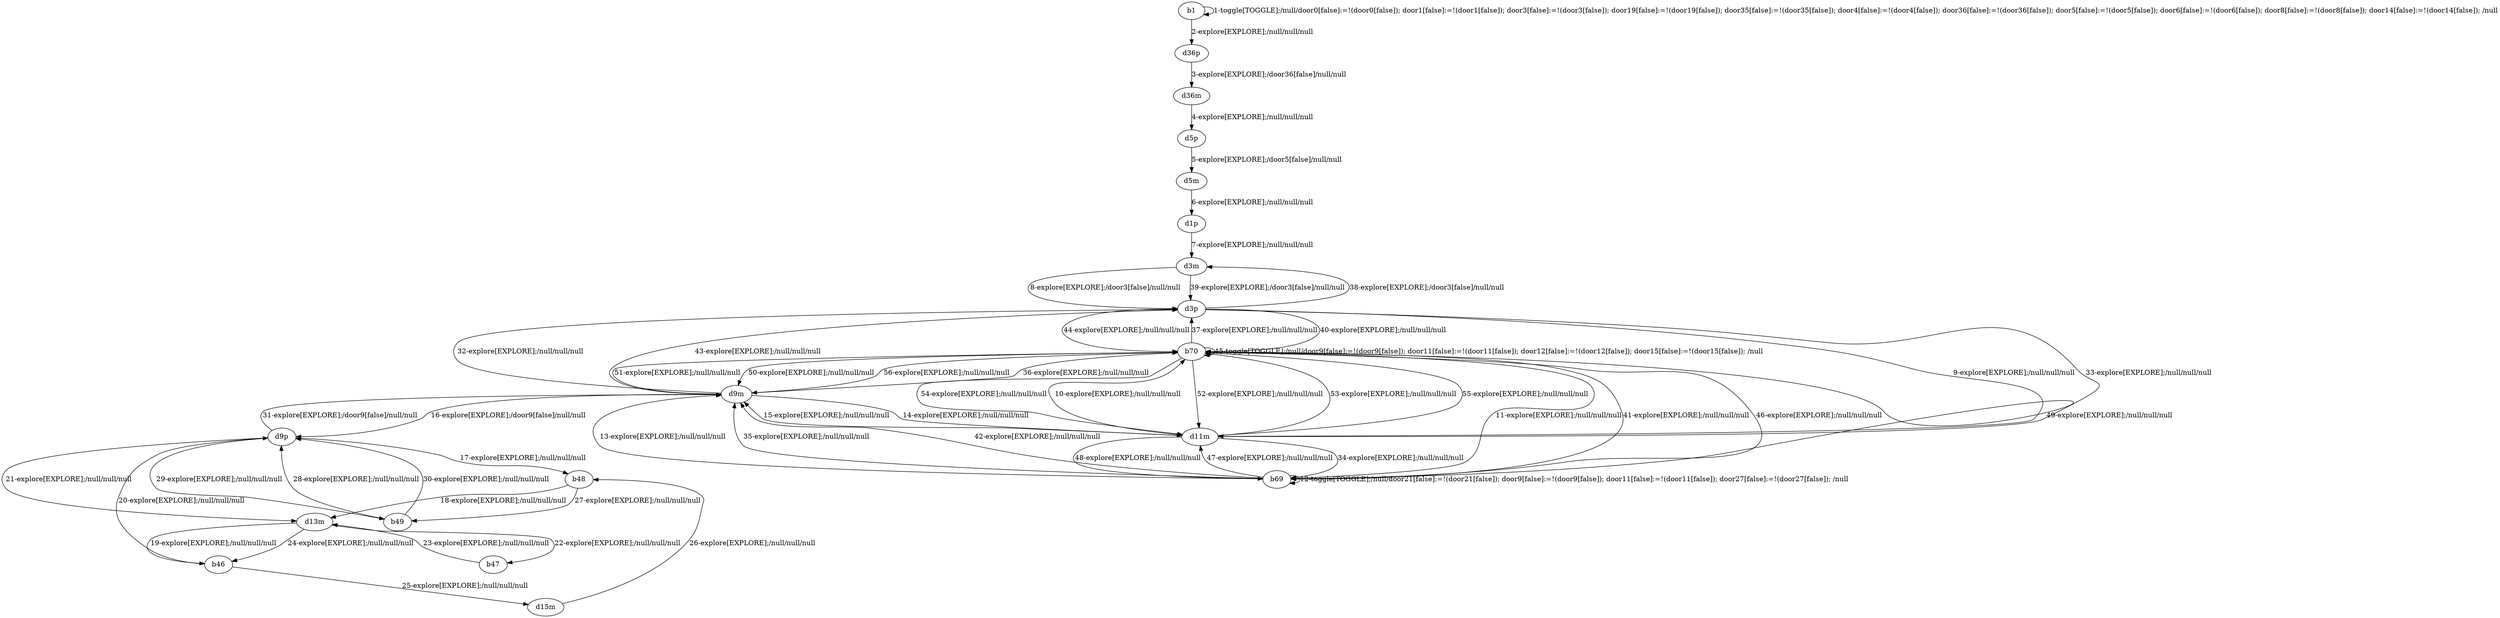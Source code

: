 # Total number of goals covered by this test: 1
# d9p --> d13m

digraph g {
"b1" -> "b1" [label = "1-toggle[TOGGLE];/null/door0[false]:=!(door0[false]); door1[false]:=!(door1[false]); door3[false]:=!(door3[false]); door19[false]:=!(door19[false]); door35[false]:=!(door35[false]); door4[false]:=!(door4[false]); door36[false]:=!(door36[false]); door5[false]:=!(door5[false]); door6[false]:=!(door6[false]); door8[false]:=!(door8[false]); door14[false]:=!(door14[false]); /null"];
"b1" -> "d36p" [label = "2-explore[EXPLORE];/null/null/null"];
"d36p" -> "d36m" [label = "3-explore[EXPLORE];/door36[false]/null/null"];
"d36m" -> "d5p" [label = "4-explore[EXPLORE];/null/null/null"];
"d5p" -> "d5m" [label = "5-explore[EXPLORE];/door5[false]/null/null"];
"d5m" -> "d1p" [label = "6-explore[EXPLORE];/null/null/null"];
"d1p" -> "d3m" [label = "7-explore[EXPLORE];/null/null/null"];
"d3m" -> "d3p" [label = "8-explore[EXPLORE];/door3[false]/null/null"];
"d3p" -> "d11m" [label = "9-explore[EXPLORE];/null/null/null"];
"d11m" -> "b70" [label = "10-explore[EXPLORE];/null/null/null"];
"b70" -> "b69" [label = "11-explore[EXPLORE];/null/null/null"];
"b69" -> "b69" [label = "12-toggle[TOGGLE];/null/door21[false]:=!(door21[false]); door9[false]:=!(door9[false]); door11[false]:=!(door11[false]); door27[false]:=!(door27[false]); /null"];
"b69" -> "d9m" [label = "13-explore[EXPLORE];/null/null/null"];
"d9m" -> "d11m" [label = "14-explore[EXPLORE];/null/null/null"];
"d11m" -> "d9m" [label = "15-explore[EXPLORE];/null/null/null"];
"d9m" -> "d9p" [label = "16-explore[EXPLORE];/door9[false]/null/null"];
"d9p" -> "b48" [label = "17-explore[EXPLORE];/null/null/null"];
"b48" -> "d13m" [label = "18-explore[EXPLORE];/null/null/null"];
"d13m" -> "b46" [label = "19-explore[EXPLORE];/null/null/null"];
"b46" -> "d9p" [label = "20-explore[EXPLORE];/null/null/null"];
"d9p" -> "d13m" [label = "21-explore[EXPLORE];/null/null/null"];
"d13m" -> "b47" [label = "22-explore[EXPLORE];/null/null/null"];
"b47" -> "d13m" [label = "23-explore[EXPLORE];/null/null/null"];
"d13m" -> "b46" [label = "24-explore[EXPLORE];/null/null/null"];
"b46" -> "d15m" [label = "25-explore[EXPLORE];/null/null/null"];
"d15m" -> "b48" [label = "26-explore[EXPLORE];/null/null/null"];
"b48" -> "b49" [label = "27-explore[EXPLORE];/null/null/null"];
"b49" -> "d9p" [label = "28-explore[EXPLORE];/null/null/null"];
"d9p" -> "b49" [label = "29-explore[EXPLORE];/null/null/null"];
"b49" -> "d9p" [label = "30-explore[EXPLORE];/null/null/null"];
"d9p" -> "d9m" [label = "31-explore[EXPLORE];/door9[false]/null/null"];
"d9m" -> "d3p" [label = "32-explore[EXPLORE];/null/null/null"];
"d3p" -> "d11m" [label = "33-explore[EXPLORE];/null/null/null"];
"d11m" -> "b69" [label = "34-explore[EXPLORE];/null/null/null"];
"b69" -> "d9m" [label = "35-explore[EXPLORE];/null/null/null"];
"d9m" -> "b70" [label = "36-explore[EXPLORE];/null/null/null"];
"b70" -> "d3p" [label = "37-explore[EXPLORE];/null/null/null"];
"d3p" -> "d3m" [label = "38-explore[EXPLORE];/door3[false]/null/null"];
"d3m" -> "d3p" [label = "39-explore[EXPLORE];/door3[false]/null/null"];
"d3p" -> "b70" [label = "40-explore[EXPLORE];/null/null/null"];
"b70" -> "b69" [label = "41-explore[EXPLORE];/null/null/null"];
"b69" -> "d9m" [label = "42-explore[EXPLORE];/null/null/null"];
"d9m" -> "d3p" [label = "43-explore[EXPLORE];/null/null/null"];
"d3p" -> "b70" [label = "44-explore[EXPLORE];/null/null/null"];
"b70" -> "b70" [label = "45-toggle[TOGGLE];/null/door9[false]:=!(door9[false]); door11[false]:=!(door11[false]); door12[false]:=!(door12[false]); door15[false]:=!(door15[false]); /null"];
"b70" -> "b69" [label = "46-explore[EXPLORE];/null/null/null"];
"b69" -> "d11m" [label = "47-explore[EXPLORE];/null/null/null"];
"d11m" -> "b69" [label = "48-explore[EXPLORE];/null/null/null"];
"b69" -> "b70" [label = "49-explore[EXPLORE];/null/null/null"];
"b70" -> "d9m" [label = "50-explore[EXPLORE];/null/null/null"];
"d9m" -> "b70" [label = "51-explore[EXPLORE];/null/null/null"];
"b70" -> "d11m" [label = "52-explore[EXPLORE];/null/null/null"];
"d11m" -> "b70" [label = "53-explore[EXPLORE];/null/null/null"];
"b70" -> "d11m" [label = "54-explore[EXPLORE];/null/null/null"];
"d11m" -> "b70" [label = "55-explore[EXPLORE];/null/null/null"];
"b70" -> "d9m" [label = "56-explore[EXPLORE];/null/null/null"];
}